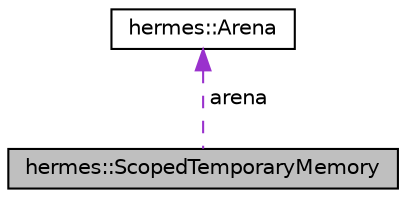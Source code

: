 digraph "hermes::ScopedTemporaryMemory"
{
 // LATEX_PDF_SIZE
  edge [fontname="Helvetica",fontsize="10",labelfontname="Helvetica",labelfontsize="10"];
  node [fontname="Helvetica",fontsize="10",shape=record];
  Node1 [label="hermes::ScopedTemporaryMemory",height=0.2,width=0.4,color="black", fillcolor="grey75", style="filled", fontcolor="black",tooltip=" "];
  Node2 -> Node1 [dir="back",color="darkorchid3",fontsize="10",style="dashed",label=" arena" ,fontname="Helvetica"];
  Node2 [label="hermes::Arena",height=0.2,width=0.4,color="black", fillcolor="white", style="filled",URL="$structhermes_1_1_arena.html",tooltip=" "];
}

